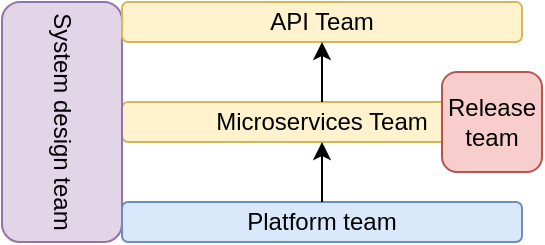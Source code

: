 <mxfile version="21.6.5" type="github">
  <diagram name="Page-1" id="eD07VpkWPWz3OYxA3sFJ">
    <mxGraphModel dx="472" dy="631" grid="1" gridSize="10" guides="1" tooltips="1" connect="0" arrows="1" fold="1" page="1" pageScale="1" pageWidth="827" pageHeight="1169" math="0" shadow="0">
      <root>
        <mxCell id="0" />
        <mxCell id="1" parent="0" />
        <mxCell id="Tsj-n0M2Gg3x3_QIa10t-1" value="Microservices Team" style="rounded=1;whiteSpace=wrap;html=1;fillColor=#fff2cc;strokeColor=#d6b656;" parent="1" vertex="1">
          <mxGeometry x="190" y="330" width="200" height="20" as="geometry" />
        </mxCell>
        <mxCell id="Tsj-n0M2Gg3x3_QIa10t-2" value="System design team" style="rounded=1;whiteSpace=wrap;html=1;rotation=90;fillColor=#e1d5e7;strokeColor=#9673a6;" parent="1" vertex="1">
          <mxGeometry x="100" y="310" width="120" height="60" as="geometry" />
        </mxCell>
        <mxCell id="P7jyCfywllazlSuOopzt-1" value="Platform team" style="rounded=1;whiteSpace=wrap;html=1;fillColor=#dae8fc;strokeColor=#6c8ebf;" vertex="1" parent="1">
          <mxGeometry x="190" y="380" width="200" height="20" as="geometry" />
        </mxCell>
        <mxCell id="P7jyCfywllazlSuOopzt-2" value="" style="endArrow=classic;html=1;rounded=0;exitX=0.5;exitY=0;exitDx=0;exitDy=0;entryX=0.5;entryY=1;entryDx=0;entryDy=0;" edge="1" parent="1" source="P7jyCfywllazlSuOopzt-1" target="Tsj-n0M2Gg3x3_QIa10t-1">
          <mxGeometry width="50" height="50" relative="1" as="geometry">
            <mxPoint x="220" y="370" as="sourcePoint" />
            <mxPoint x="270" y="320" as="targetPoint" />
          </mxGeometry>
        </mxCell>
        <mxCell id="P7jyCfywllazlSuOopzt-3" value="Release team" style="rounded=1;whiteSpace=wrap;html=1;fillColor=#f8cecc;strokeColor=#b85450;" vertex="1" parent="1">
          <mxGeometry x="350" y="315" width="50" height="50" as="geometry" />
        </mxCell>
        <mxCell id="P7jyCfywllazlSuOopzt-4" value="API Team" style="rounded=1;whiteSpace=wrap;html=1;fillColor=#fff2cc;strokeColor=#d6b656;" vertex="1" parent="1">
          <mxGeometry x="190" y="280" width="200" height="20" as="geometry" />
        </mxCell>
        <mxCell id="P7jyCfywllazlSuOopzt-5" value="" style="endArrow=classic;html=1;rounded=0;exitX=0.5;exitY=0;exitDx=0;exitDy=0;exitPerimeter=0;" edge="1" parent="1" source="Tsj-n0M2Gg3x3_QIa10t-1">
          <mxGeometry width="50" height="50" relative="1" as="geometry">
            <mxPoint x="220" y="350" as="sourcePoint" />
            <mxPoint x="290" y="300" as="targetPoint" />
          </mxGeometry>
        </mxCell>
      </root>
    </mxGraphModel>
  </diagram>
</mxfile>
